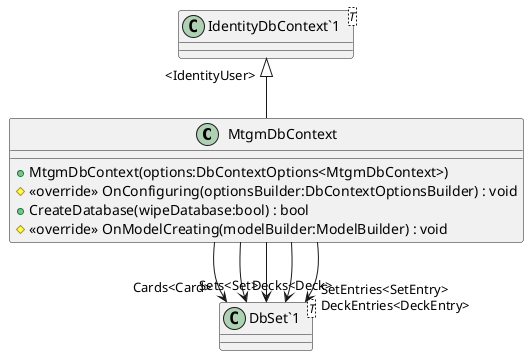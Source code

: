 @startuml
class MtgmDbContext {
    + MtgmDbContext(options:DbContextOptions<MtgmDbContext>)
    # <<override>> OnConfiguring(optionsBuilder:DbContextOptionsBuilder) : void
    + CreateDatabase(wipeDatabase:bool) : bool
    # <<override>> OnModelCreating(modelBuilder:ModelBuilder) : void
}
class "IdentityDbContext`1"<T> {
}
class "DbSet`1"<T> {
}
"IdentityDbContext`1" "<IdentityUser>" <|-- MtgmDbContext
MtgmDbContext --> "Cards<Card>" "DbSet`1"
MtgmDbContext --> "Decks<Deck>" "DbSet`1"
MtgmDbContext --> "Sets<Set>" "DbSet`1"
MtgmDbContext --> "DeckEntries<DeckEntry>" "DbSet`1"
MtgmDbContext --> "SetEntries<SetEntry>" "DbSet`1"
@enduml
